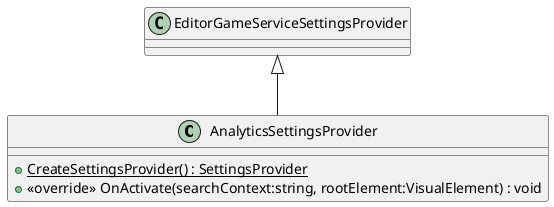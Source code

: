 @startuml
class AnalyticsSettingsProvider {
    + {static} CreateSettingsProvider() : SettingsProvider
    + <<override>> OnActivate(searchContext:string, rootElement:VisualElement) : void
}
EditorGameServiceSettingsProvider <|-- AnalyticsSettingsProvider
@enduml
